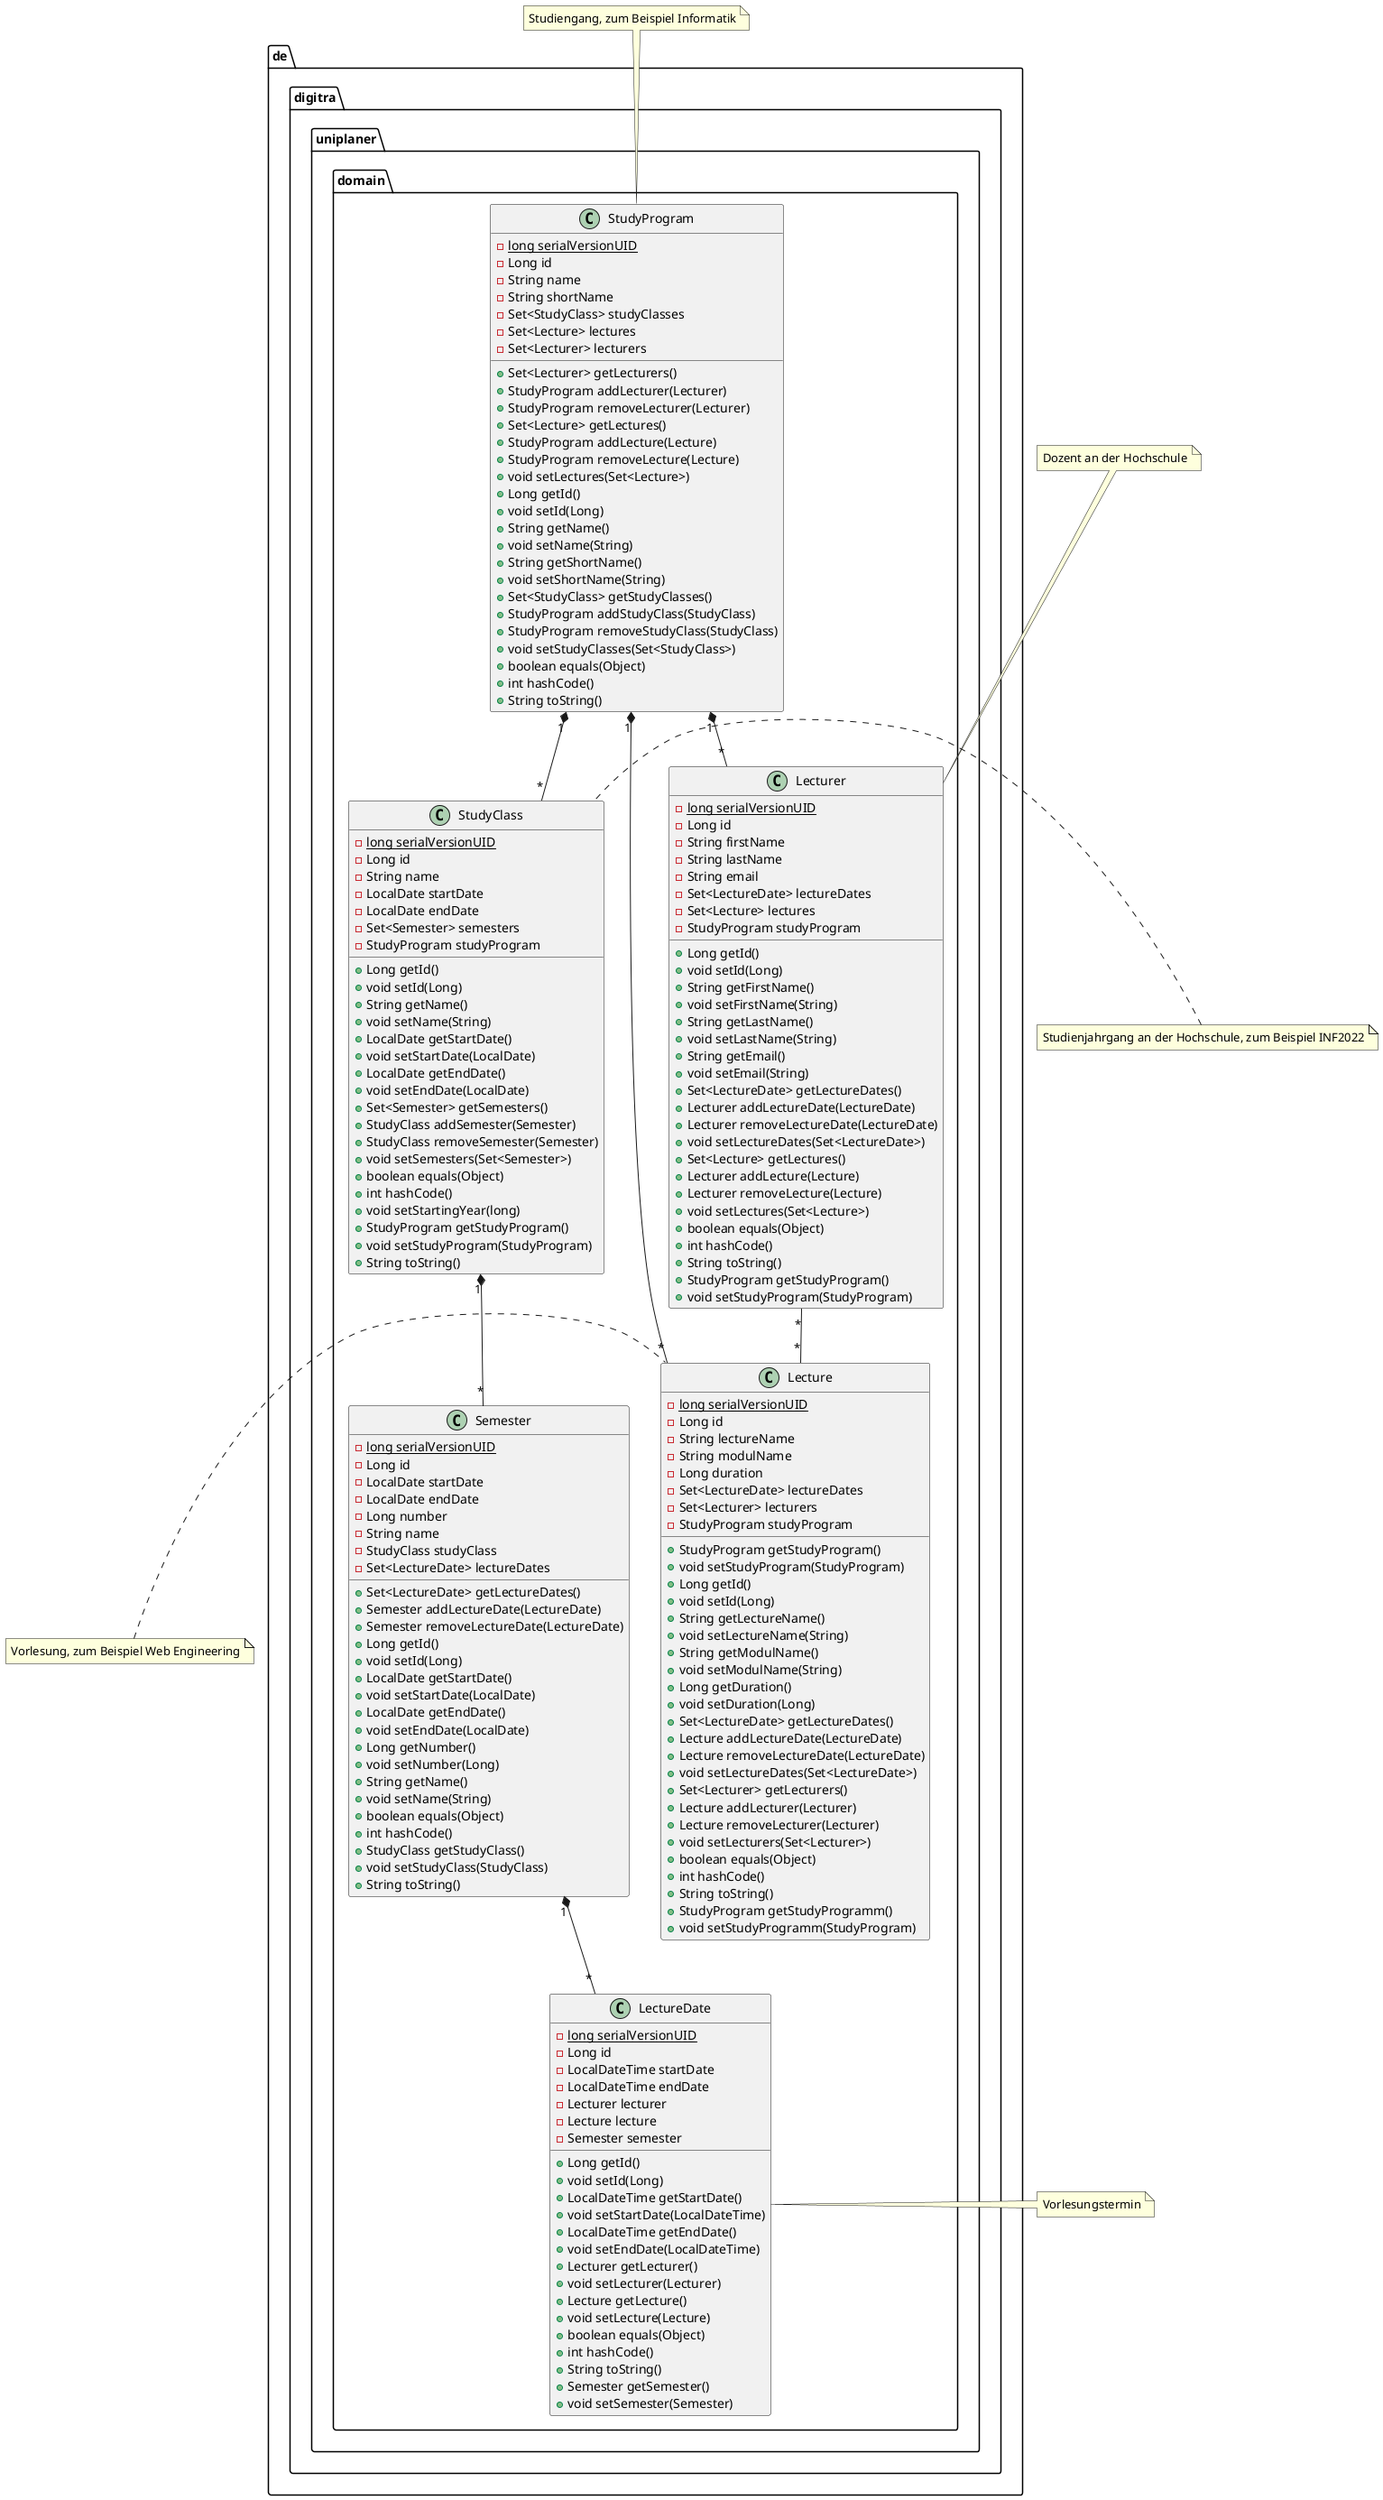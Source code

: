 @startuml
class de.digitra.uniplaner.domain.StudyProgram {
- {static} long serialVersionUID
- Long id
- String name
- String shortName
- Set<StudyClass> studyClasses
- Set<Lecture> lectures
- Set<Lecturer> lecturers
+ Set<Lecturer> getLecturers()
+ StudyProgram addLecturer(Lecturer)
+ StudyProgram removeLecturer(Lecturer)
+ Set<Lecture> getLectures()
+ StudyProgram addLecture(Lecture)
+ StudyProgram removeLecture(Lecture)
+ void setLectures(Set<Lecture>)
+ Long getId()
+ void setId(Long)
+ String getName()
+ void setName(String)
+ String getShortName()
+ void setShortName(String)
+ Set<StudyClass> getStudyClasses()
+ StudyProgram addStudyClass(StudyClass)
+ StudyProgram removeStudyClass(StudyClass)
+ void setStudyClasses(Set<StudyClass>)
+ boolean equals(Object)
+ int hashCode()
+ String toString()
}
note top: Studiengang, zum Beispiel Informatik

class de.digitra.uniplaner.domain.Lecture {
- {static} long serialVersionUID
- Long id
- String lectureName
- String modulName
- Long duration
- Set<LectureDate> lectureDates
- Set<Lecturer> lecturers
- StudyProgram studyProgram
+ StudyProgram getStudyProgram()
+ void setStudyProgram(StudyProgram)
+ Long getId()
+ void setId(Long)
+ String getLectureName()
+ void setLectureName(String)
+ String getModulName()
+ void setModulName(String)
+ Long getDuration()
+ void setDuration(Long)
+ Set<LectureDate> getLectureDates()
+ Lecture addLectureDate(LectureDate)
+ Lecture removeLectureDate(LectureDate)
+ void setLectureDates(Set<LectureDate>)
+ Set<Lecturer> getLecturers()
+ Lecture addLecturer(Lecturer)
+ Lecture removeLecturer(Lecturer)
+ void setLecturers(Set<Lecturer>)
+ boolean equals(Object)
+ int hashCode()
+ String toString()
+ StudyProgram getStudyProgramm()
+ void setStudyProgramm(StudyProgram)
}
note left: Vorlesung, zum Beispiel Web Engineering
class de.digitra.uniplaner.domain.LectureDate {
- {static} long serialVersionUID
- Long id
- LocalDateTime startDate
- LocalDateTime endDate
- Lecturer lecturer
- Lecture lecture
- Semester semester
+ Long getId()
+ void setId(Long)
+ LocalDateTime getStartDate()
+ void setStartDate(LocalDateTime)
+ LocalDateTime getEndDate()
+ void setEndDate(LocalDateTime)
+ Lecturer getLecturer()
+ void setLecturer(Lecturer)
+ Lecture getLecture()
+ void setLecture(Lecture)
+ boolean equals(Object)
+ int hashCode()
+ String toString()
+ Semester getSemester()
+ void setSemester(Semester)
}
note left: Vorlesungstermin

class de.digitra.uniplaner.domain.Semester {
- {static} long serialVersionUID
- Long id
- LocalDate startDate
- LocalDate endDate
- Long number
- String name
- StudyClass studyClass
- Set<LectureDate> lectureDates
+ Set<LectureDate> getLectureDates()
+ Semester addLectureDate(LectureDate)
+ Semester removeLectureDate(LectureDate)
+ Long getId()
+ void setId(Long)
+ LocalDate getStartDate()
+ void setStartDate(LocalDate)
+ LocalDate getEndDate()
+ void setEndDate(LocalDate)
+ Long getNumber()
+ void setNumber(Long)
+ String getName()
+ void setName(String)
+ boolean equals(Object)
+ int hashCode()
+ StudyClass getStudyClass()
+ void setStudyClass(StudyClass)
+ String toString()
}
class de.digitra.uniplaner.domain.StudyClass {
- {static} long serialVersionUID
- Long id
- String name
- LocalDate startDate
- LocalDate endDate
- Set<Semester> semesters
- StudyProgram studyProgram
+ Long getId()
+ void setId(Long)
+ String getName()
+ void setName(String)
+ LocalDate getStartDate()
+ void setStartDate(LocalDate)
+ LocalDate getEndDate()
+ void setEndDate(LocalDate)
+ Set<Semester> getSemesters()
+ StudyClass addSemester(Semester)
+ StudyClass removeSemester(Semester)
+ void setSemesters(Set<Semester>)
+ boolean equals(Object)
+ int hashCode()
+ void setStartingYear(long)
+ StudyProgram getStudyProgram()
+ void setStudyProgram(StudyProgram)
+ String toString()
}
note left: Studienjahrgang an der Hochschule, zum Beispiel INF2022

class de.digitra.uniplaner.domain.Lecturer {
- {static} long serialVersionUID
- Long id
- String firstName
- String lastName
- String email
- Set<LectureDate> lectureDates
- Set<Lecture> lectures
- StudyProgram studyProgram
+ Long getId()
+ void setId(Long)
+ String getFirstName()
+ void setFirstName(String)
+ String getLastName()
+ void setLastName(String)
+ String getEmail()
+ void setEmail(String)
+ Set<LectureDate> getLectureDates()
+ Lecturer addLectureDate(LectureDate)
+ Lecturer removeLectureDate(LectureDate)
+ void setLectureDates(Set<LectureDate>)
+ Set<Lecture> getLectures()
+ Lecturer addLecture(Lecture)
+ Lecturer removeLecture(Lecture)
+ void setLectures(Set<Lecture>)
+ boolean equals(Object)
+ int hashCode()
+ String toString()
+ StudyProgram getStudyProgram()
+ void setStudyProgram(StudyProgram)
}
note top: Dozent an der Hochschule



de.digitra.uniplaner.domain.StudyProgram "1" *-- "*" de.digitra.uniplaner.domain.StudyClass
de.digitra.uniplaner.domain.StudyProgram "1" *-- "*" de.digitra.uniplaner.domain.Lecture
de.digitra.uniplaner.domain.StudyProgram "1" *-- "*" de.digitra.uniplaner.domain.Lecturer
de.digitra.uniplaner.domain.StudyClass "1" *-- "*" de.digitra.uniplaner.domain.Semester
de.digitra.uniplaner.domain.Semester "1" *-- "*" de.digitra.uniplaner.domain.LectureDate
de.digitra.uniplaner.domain.Lecturer "*" -- "*" de.digitra.uniplaner.domain.Lecture

@enduml